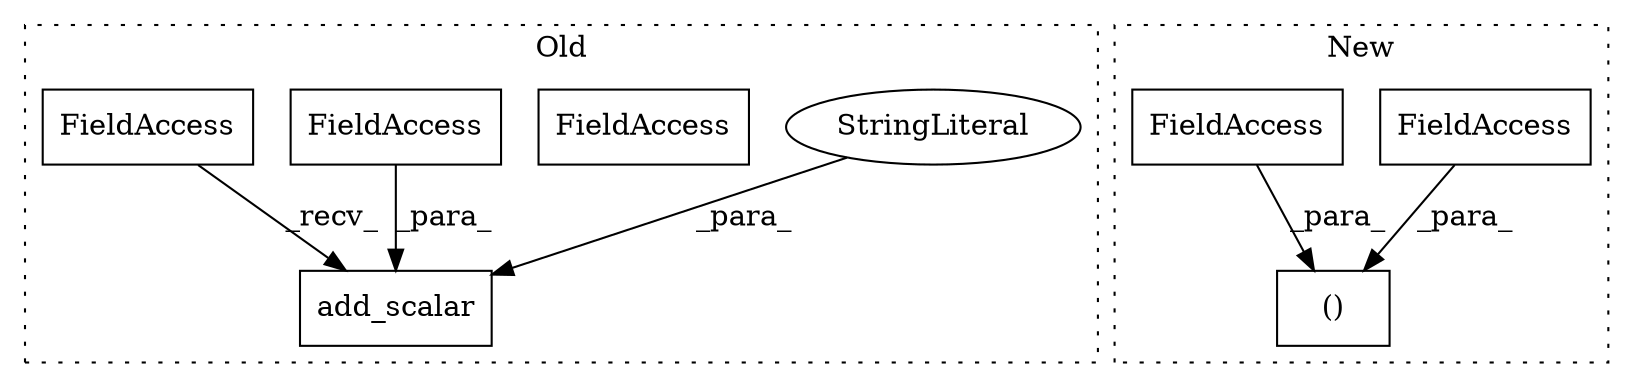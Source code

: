 digraph G {
subgraph cluster0 {
1 [label="add_scalar" a="32" s="1647,1686" l="11,1" shape="box"];
3 [label="StringLiteral" a="45" s="1658" l="10" shape="ellipse"];
6 [label="FieldAccess" a="22" s="1817" l="8" shape="box"];
7 [label="FieldAccess" a="22" s="1669" l="8" shape="box"];
8 [label="FieldAccess" a="22" s="1640" l="6" shape="box"];
label = "Old";
style="dotted";
}
subgraph cluster1 {
2 [label="()" a="106" s="1679" l="58" shape="box"];
4 [label="FieldAccess" a="22" s="1702" l="11" shape="box"];
5 [label="FieldAccess" a="22" s="1726" l="11" shape="box"];
label = "New";
style="dotted";
}
3 -> 1 [label="_para_"];
4 -> 2 [label="_para_"];
5 -> 2 [label="_para_"];
7 -> 1 [label="_para_"];
8 -> 1 [label="_recv_"];
}